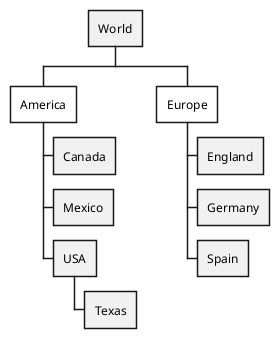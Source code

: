 {
  "sha1": "ctfr3oprlibtp85l278basesp6xyl6y",
  "insertion": {
    "when": "2024-06-01T09:03:02.065Z",
    "user": "plantuml@gmail.com"
  }
}
@startwbs
<style>
wbsDiagram {
  :depth(1) {
    // Will target America, Europe
    BackGroundColor white
  }

}
</style>

* World
** America
*** Canada
*** Mexico
*** USA
**** Texas
** Europe
*** England
*** Germany
*** Spain
@endwbs
